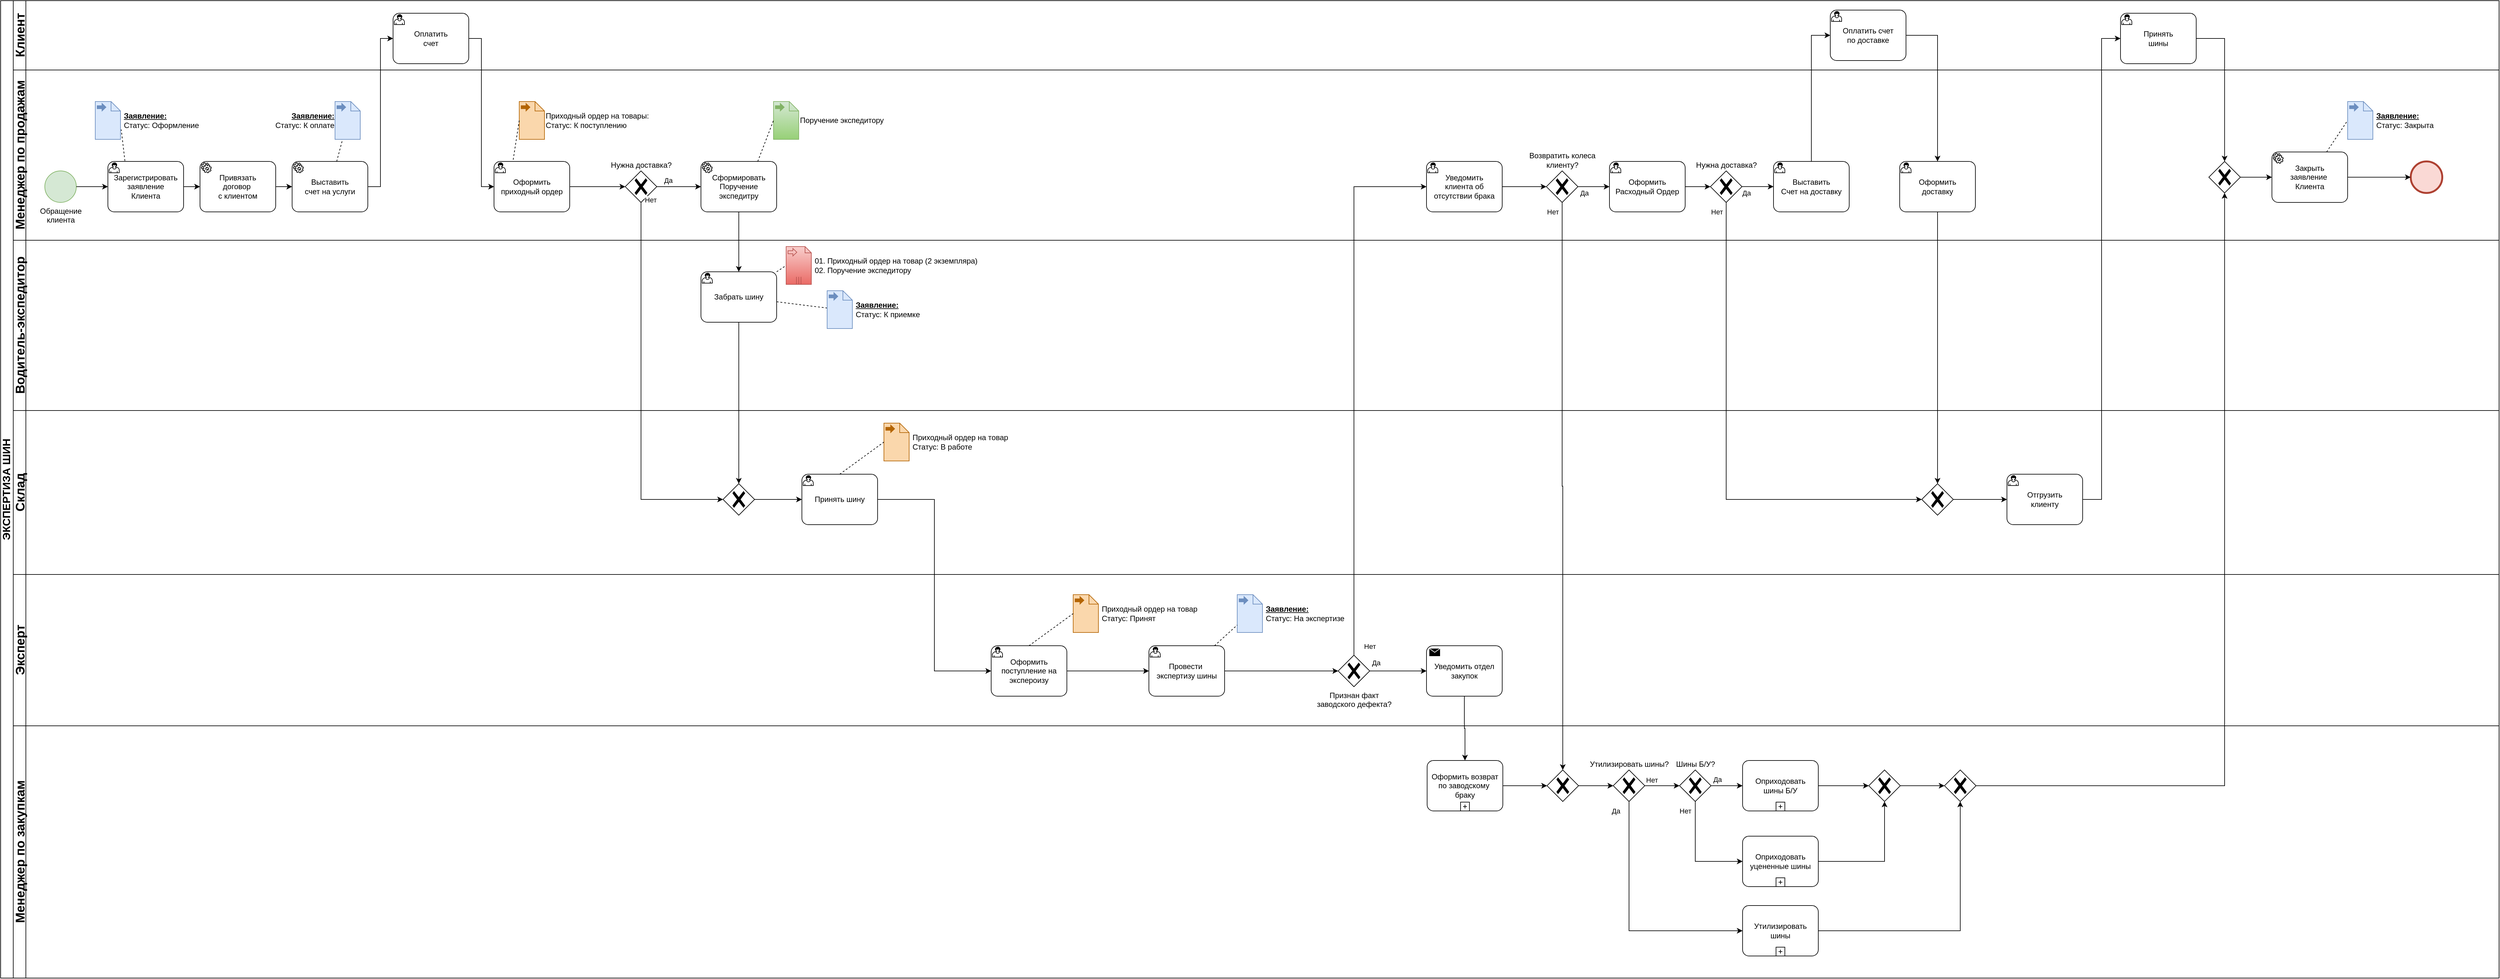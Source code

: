 <mxfile version="24.5.4" type="github">
  <diagram name="Page-1" id="2a216829-ef6e-dabb-86c1-c78162f3ba2b">
    <mxGraphModel dx="2323" dy="2443" grid="1" gridSize="10" guides="1" tooltips="1" connect="1" arrows="1" fold="1" page="1" pageScale="1" pageWidth="850" pageHeight="1100" background="none" math="0" shadow="0">
      <root>
        <mxCell id="0" />
        <mxCell id="1" parent="0" />
        <mxCell id="-9O4ighKIEZhMPFVjjVs-1" value="ЭКСПЕРТИЗА ШИН" style="swimlane;html=1;childLayout=stackLayout;resizeParent=1;resizeParentMax=0;horizontal=0;startSize=20;horizontalStack=0;whiteSpace=wrap;fontSize=17;" vertex="1" parent="1">
          <mxGeometry x="30" y="-880" width="3960" height="1550" as="geometry" />
        </mxCell>
        <mxCell id="-9O4ighKIEZhMPFVjjVs-2" value="Клиент" style="swimlane;html=1;startSize=20;horizontal=0;fontSize=20;" vertex="1" parent="-9O4ighKIEZhMPFVjjVs-1">
          <mxGeometry x="20" width="3940" height="110" as="geometry">
            <mxRectangle x="20" width="1130" height="30" as="alternateBounds" />
          </mxGeometry>
        </mxCell>
        <mxCell id="-9O4ighKIEZhMPFVjjVs-122" value="Оплатить&lt;div&gt;счет&lt;/div&gt;" style="points=[[0.25,0,0],[0.5,0,0],[0.75,0,0],[1,0.25,0],[1,0.5,0],[1,0.75,0],[0.75,1,0],[0.5,1,0],[0.25,1,0],[0,0.75,0],[0,0.5,0],[0,0.25,0]];shape=mxgraph.bpmn.task;whiteSpace=wrap;rectStyle=rounded;size=10;html=1;container=1;expand=0;collapsible=0;taskMarker=user;" vertex="1" parent="-9O4ighKIEZhMPFVjjVs-2">
          <mxGeometry x="602" y="20" width="120" height="80" as="geometry" />
        </mxCell>
        <mxCell id="-9O4ighKIEZhMPFVjjVs-202" value="Принять&lt;div&gt;шины&lt;/div&gt;" style="points=[[0.25,0,0],[0.5,0,0],[0.75,0,0],[1,0.25,0],[1,0.5,0],[1,0.75,0],[0.75,1,0],[0.5,1,0],[0.25,1,0],[0,0.75,0],[0,0.5,0],[0,0.25,0]];shape=mxgraph.bpmn.task;whiteSpace=wrap;rectStyle=rounded;size=10;html=1;container=1;expand=0;collapsible=0;taskMarker=user;" vertex="1" parent="-9O4ighKIEZhMPFVjjVs-2">
          <mxGeometry x="3340" y="20" width="120" height="80" as="geometry" />
        </mxCell>
        <mxCell id="-9O4ighKIEZhMPFVjjVs-223" value="Оплатить счет&lt;div&gt;по доставке&lt;/div&gt;" style="points=[[0.25,0,0],[0.5,0,0],[0.75,0,0],[1,0.25,0],[1,0.5,0],[1,0.75,0],[0.75,1,0],[0.5,1,0],[0.25,1,0],[0,0.75,0],[0,0.5,0],[0,0.25,0]];shape=mxgraph.bpmn.task;whiteSpace=wrap;rectStyle=rounded;size=10;html=1;container=1;expand=0;collapsible=0;taskMarker=user;" vertex="1" parent="-9O4ighKIEZhMPFVjjVs-2">
          <mxGeometry x="2880" y="15" width="120" height="80" as="geometry" />
        </mxCell>
        <mxCell id="-9O4ighKIEZhMPFVjjVs-98" value="Менеджер по продажам" style="swimlane;html=1;startSize=20;horizontal=0;fontSize=20;" vertex="1" parent="-9O4ighKIEZhMPFVjjVs-1">
          <mxGeometry x="20" y="110" width="3940" height="270" as="geometry">
            <mxRectangle x="20" width="1130" height="30" as="alternateBounds" />
          </mxGeometry>
        </mxCell>
        <mxCell id="-9O4ighKIEZhMPFVjjVs-100" value="Обращение&lt;div&gt;клиента&lt;/div&gt;" style="points=[[0.145,0.145,0],[0.5,0,0],[0.855,0.145,0],[1,0.5,0],[0.855,0.855,0],[0.5,1,0],[0.145,0.855,0],[0,0.5,0]];shape=mxgraph.bpmn.event;html=1;verticalLabelPosition=bottom;labelBackgroundColor=#ffffff;verticalAlign=top;align=center;perimeter=ellipsePerimeter;outlineConnect=0;aspect=fixed;outline=standard;symbol=general;fillColor=#d5e8d4;strokeColor=#82b366;" vertex="1" parent="-9O4ighKIEZhMPFVjjVs-98">
          <mxGeometry x="50" y="160" width="50" height="50" as="geometry" />
        </mxCell>
        <mxCell id="-9O4ighKIEZhMPFVjjVs-101" value="Зарегистрировать&lt;div&gt;заявление&lt;/div&gt;&lt;div&gt;Клиента&lt;/div&gt;" style="points=[[0.25,0,0],[0.5,0,0],[0.75,0,0],[1,0.25,0],[1,0.5,0],[1,0.75,0],[0.75,1,0],[0.5,1,0],[0.25,1,0],[0,0.75,0],[0,0.5,0],[0,0.25,0]];shape=mxgraph.bpmn.task;whiteSpace=wrap;rectStyle=rounded;size=10;html=1;container=1;expand=0;collapsible=0;taskMarker=user;" vertex="1" parent="-9O4ighKIEZhMPFVjjVs-98">
          <mxGeometry x="150" y="145" width="120" height="80" as="geometry" />
        </mxCell>
        <mxCell id="-9O4ighKIEZhMPFVjjVs-104" value="Привязать&lt;div&gt;договор&amp;nbsp;&lt;/div&gt;&lt;div&gt;с клиентом&lt;/div&gt;" style="points=[[0.25,0,0],[0.5,0,0],[0.75,0,0],[1,0.25,0],[1,0.5,0],[1,0.75,0],[0.75,1,0],[0.5,1,0],[0.25,1,0],[0,0.75,0],[0,0.5,0],[0,0.25,0]];shape=mxgraph.bpmn.task;whiteSpace=wrap;rectStyle=rounded;size=10;html=1;container=1;expand=0;collapsible=0;taskMarker=service;" vertex="1" parent="-9O4ighKIEZhMPFVjjVs-98">
          <mxGeometry x="296" y="145" width="120" height="80" as="geometry" />
        </mxCell>
        <mxCell id="-9O4ighKIEZhMPFVjjVs-105" style="edgeStyle=orthogonalEdgeStyle;rounded=0;orthogonalLoop=1;jettySize=auto;html=1;entryX=0;entryY=0.5;entryDx=0;entryDy=0;entryPerimeter=0;" edge="1" parent="-9O4ighKIEZhMPFVjjVs-98" source="-9O4ighKIEZhMPFVjjVs-101" target="-9O4ighKIEZhMPFVjjVs-104">
          <mxGeometry relative="1" as="geometry" />
        </mxCell>
        <mxCell id="-9O4ighKIEZhMPFVjjVs-111" value="&amp;nbsp;&lt;b&gt;&lt;u&gt;Заявление:&lt;/u&gt;&lt;/b&gt;&lt;div&gt;&amp;nbsp;Статус: Оформление&lt;/div&gt;" style="shape=mxgraph.bpmn.data;labelPosition=right;verticalLabelPosition=middle;align=left;verticalAlign=middle;size=15;html=1;bpmnTransferType=output;fillColor=#dae8fc;strokeColor=#6c8ebf;" vertex="1" parent="-9O4ighKIEZhMPFVjjVs-98">
          <mxGeometry x="130" y="50" width="40" height="60" as="geometry" />
        </mxCell>
        <mxCell id="-9O4ighKIEZhMPFVjjVs-112" style="rounded=0;orthogonalLoop=1;jettySize=auto;html=1;exitX=0.225;exitY=-0.01;exitDx=0;exitDy=0;exitPerimeter=0;entryX=1.029;entryY=0.741;entryDx=0;entryDy=0;entryPerimeter=0;endArrow=none;endFill=0;dashed=1;" edge="1" parent="-9O4ighKIEZhMPFVjjVs-98" source="-9O4ighKIEZhMPFVjjVs-101" target="-9O4ighKIEZhMPFVjjVs-111">
          <mxGeometry relative="1" as="geometry" />
        </mxCell>
        <mxCell id="-9O4ighKIEZhMPFVjjVs-121" style="edgeStyle=orthogonalEdgeStyle;rounded=0;orthogonalLoop=1;jettySize=auto;html=1;entryX=0;entryY=0.5;entryDx=0;entryDy=0;entryPerimeter=0;" edge="1" parent="-9O4ighKIEZhMPFVjjVs-98" source="-9O4ighKIEZhMPFVjjVs-100" target="-9O4ighKIEZhMPFVjjVs-101">
          <mxGeometry relative="1" as="geometry" />
        </mxCell>
        <mxCell id="-9O4ighKIEZhMPFVjjVs-135" style="rounded=0;orthogonalLoop=1;jettySize=auto;html=1;dashed=1;endArrow=none;endFill=0;" edge="1" parent="-9O4ighKIEZhMPFVjjVs-98" source="-9O4ighKIEZhMPFVjjVs-123" target="-9O4ighKIEZhMPFVjjVs-134">
          <mxGeometry relative="1" as="geometry" />
        </mxCell>
        <mxCell id="-9O4ighKIEZhMPFVjjVs-123" value="Выставить&lt;div&gt;счет на услуги&lt;/div&gt;" style="points=[[0.25,0,0],[0.5,0,0],[0.75,0,0],[1,0.25,0],[1,0.5,0],[1,0.75,0],[0.75,1,0],[0.5,1,0],[0.25,1,0],[0,0.75,0],[0,0.5,0],[0,0.25,0]];shape=mxgraph.bpmn.task;whiteSpace=wrap;rectStyle=rounded;size=10;html=1;container=1;expand=0;collapsible=0;taskMarker=service;" vertex="1" parent="-9O4ighKIEZhMPFVjjVs-98">
          <mxGeometry x="442" y="145" width="120" height="80" as="geometry" />
        </mxCell>
        <mxCell id="-9O4ighKIEZhMPFVjjVs-124" style="edgeStyle=orthogonalEdgeStyle;rounded=0;orthogonalLoop=1;jettySize=auto;html=1;entryX=0;entryY=0.5;entryDx=0;entryDy=0;entryPerimeter=0;" edge="1" parent="-9O4ighKIEZhMPFVjjVs-98" source="-9O4ighKIEZhMPFVjjVs-104" target="-9O4ighKIEZhMPFVjjVs-123">
          <mxGeometry relative="1" as="geometry" />
        </mxCell>
        <mxCell id="-9O4ighKIEZhMPFVjjVs-103" value="Оформить приходный ордер" style="points=[[0.25,0,0],[0.5,0,0],[0.75,0,0],[1,0.25,0],[1,0.5,0],[1,0.75,0],[0.75,1,0],[0.5,1,0],[0.25,1,0],[0,0.75,0],[0,0.5,0],[0,0.25,0]];shape=mxgraph.bpmn.task;whiteSpace=wrap;rectStyle=rounded;size=10;html=1;container=1;expand=0;collapsible=0;taskMarker=user;" vertex="1" parent="-9O4ighKIEZhMPFVjjVs-98">
          <mxGeometry x="762" y="145" width="120" height="80" as="geometry" />
        </mxCell>
        <mxCell id="-9O4ighKIEZhMPFVjjVs-107" value="Нужна доставка?" style="points=[[0.25,0.25,0],[0.5,0,0],[0.75,0.25,0],[1,0.5,0],[0.75,0.75,0],[0.5,1,0],[0.25,0.75,0],[0,0.5,0]];shape=mxgraph.bpmn.gateway2;html=1;verticalLabelPosition=top;labelBackgroundColor=#ffffff;verticalAlign=bottom;align=center;perimeter=rhombusPerimeter;outlineConnect=0;outline=none;symbol=none;gwType=exclusive;labelPosition=center;" vertex="1" parent="-9O4ighKIEZhMPFVjjVs-98">
          <mxGeometry x="970" y="160" width="50" height="50" as="geometry" />
        </mxCell>
        <mxCell id="-9O4ighKIEZhMPFVjjVs-102" style="edgeStyle=orthogonalEdgeStyle;rounded=0;orthogonalLoop=1;jettySize=auto;html=1;" edge="1" parent="-9O4ighKIEZhMPFVjjVs-98" source="-9O4ighKIEZhMPFVjjVs-103" target="-9O4ighKIEZhMPFVjjVs-107">
          <mxGeometry relative="1" as="geometry" />
        </mxCell>
        <mxCell id="-9O4ighKIEZhMPFVjjVs-113" value="Приходный ордер на товары:&lt;div&gt;Статус: К поступлению&lt;/div&gt;" style="shape=mxgraph.bpmn.data;labelPosition=right;verticalLabelPosition=middle;align=left;verticalAlign=middle;size=15;html=1;bpmnTransferType=output;fillColor=#fad7ac;strokeColor=#b46504;" vertex="1" parent="-9O4ighKIEZhMPFVjjVs-98">
          <mxGeometry x="802" y="50" width="40" height="60" as="geometry" />
        </mxCell>
        <mxCell id="-9O4ighKIEZhMPFVjjVs-114" style="rounded=0;orthogonalLoop=1;jettySize=auto;html=1;entryX=0.25;entryY=0;entryDx=0;entryDy=0;entryPerimeter=0;exitX=0;exitY=0.5;exitDx=0;exitDy=0;exitPerimeter=0;endArrow=none;endFill=0;dashed=1;" edge="1" parent="-9O4ighKIEZhMPFVjjVs-98" source="-9O4ighKIEZhMPFVjjVs-113" target="-9O4ighKIEZhMPFVjjVs-103">
          <mxGeometry relative="1" as="geometry" />
        </mxCell>
        <mxCell id="-9O4ighKIEZhMPFVjjVs-108" value="Сформировать&lt;div&gt;Поручение экспедитру&lt;/div&gt;" style="points=[[0.25,0,0],[0.5,0,0],[0.75,0,0],[1,0.25,0],[1,0.5,0],[1,0.75,0],[0.75,1,0],[0.5,1,0],[0.25,1,0],[0,0.75,0],[0,0.5,0],[0,0.25,0]];shape=mxgraph.bpmn.task;whiteSpace=wrap;rectStyle=rounded;size=10;html=1;container=1;expand=0;collapsible=0;taskMarker=service;" vertex="1" parent="-9O4ighKIEZhMPFVjjVs-98">
          <mxGeometry x="1090" y="145" width="120" height="80" as="geometry" />
        </mxCell>
        <mxCell id="-9O4ighKIEZhMPFVjjVs-109" style="edgeStyle=orthogonalEdgeStyle;rounded=0;orthogonalLoop=1;jettySize=auto;html=1;entryX=0;entryY=0.5;entryDx=0;entryDy=0;entryPerimeter=0;" edge="1" parent="-9O4ighKIEZhMPFVjjVs-98" source="-9O4ighKIEZhMPFVjjVs-107" target="-9O4ighKIEZhMPFVjjVs-108">
          <mxGeometry relative="1" as="geometry" />
        </mxCell>
        <mxCell id="-9O4ighKIEZhMPFVjjVs-110" value="Да" style="edgeLabel;html=1;align=center;verticalAlign=middle;resizable=0;points=[];" vertex="1" connectable="0" parent="-9O4ighKIEZhMPFVjjVs-109">
          <mxGeometry x="-0.213" y="1" relative="1" as="geometry">
            <mxPoint x="-10" y="-9" as="offset" />
          </mxGeometry>
        </mxCell>
        <mxCell id="-9O4ighKIEZhMPFVjjVs-115" value="Поручение экспедитору" style="shape=mxgraph.bpmn.data;labelPosition=right;verticalLabelPosition=middle;align=left;verticalAlign=middle;size=15;html=1;bpmnTransferType=output;fillColor=#d5e8d4;strokeColor=#82b366;gradientColor=#97d077;" vertex="1" parent="-9O4ighKIEZhMPFVjjVs-98">
          <mxGeometry x="1205" y="50" width="40" height="60" as="geometry" />
        </mxCell>
        <mxCell id="-9O4ighKIEZhMPFVjjVs-127" style="rounded=0;orthogonalLoop=1;jettySize=auto;html=1;exitX=0.75;exitY=0;exitDx=0;exitDy=0;exitPerimeter=0;entryX=0;entryY=0.5;entryDx=0;entryDy=0;entryPerimeter=0;dashed=1;endArrow=none;endFill=0;" edge="1" parent="-9O4ighKIEZhMPFVjjVs-98" source="-9O4ighKIEZhMPFVjjVs-108" target="-9O4ighKIEZhMPFVjjVs-115">
          <mxGeometry relative="1" as="geometry" />
        </mxCell>
        <mxCell id="-9O4ighKIEZhMPFVjjVs-134" value="&amp;nbsp;&lt;b&gt;&lt;u&gt;Заявление:&lt;/u&gt;&lt;/b&gt;&lt;div&gt;&amp;nbsp;Статус: К оплате&lt;/div&gt;" style="shape=mxgraph.bpmn.data;labelPosition=left;verticalLabelPosition=middle;align=right;verticalAlign=middle;size=15;html=1;bpmnTransferType=output;fillColor=#dae8fc;strokeColor=#6c8ebf;" vertex="1" parent="-9O4ighKIEZhMPFVjjVs-98">
          <mxGeometry x="510" y="50" width="40" height="60" as="geometry" />
        </mxCell>
        <mxCell id="-9O4ighKIEZhMPFVjjVs-150" style="edgeStyle=orthogonalEdgeStyle;rounded=0;orthogonalLoop=1;jettySize=auto;html=1;entryX=0;entryY=0.5;entryDx=0;entryDy=0;entryPerimeter=0;" edge="1" parent="-9O4ighKIEZhMPFVjjVs-98" source="-9O4ighKIEZhMPFVjjVs-148" target="-9O4ighKIEZhMPFVjjVs-151">
          <mxGeometry relative="1" as="geometry">
            <mxPoint x="2330" y="185" as="targetPoint" />
          </mxGeometry>
        </mxCell>
        <mxCell id="-9O4ighKIEZhMPFVjjVs-148" value="Уведомить&lt;div&gt;клиента об&lt;/div&gt;&lt;div&gt;отсутствии брака&lt;/div&gt;" style="points=[[0.25,0,0],[0.5,0,0],[0.75,0,0],[1,0.25,0],[1,0.5,0],[1,0.75,0],[0.75,1,0],[0.5,1,0],[0.25,1,0],[0,0.75,0],[0,0.5,0],[0,0.25,0]];shape=mxgraph.bpmn.task;whiteSpace=wrap;rectStyle=rounded;size=10;html=1;container=1;expand=0;collapsible=0;taskMarker=user;" vertex="1" parent="-9O4ighKIEZhMPFVjjVs-98">
          <mxGeometry x="2240" y="145" width="120" height="80" as="geometry" />
        </mxCell>
        <mxCell id="-9O4ighKIEZhMPFVjjVs-193" style="edgeStyle=orthogonalEdgeStyle;rounded=0;orthogonalLoop=1;jettySize=auto;html=1;" edge="1" parent="-9O4ighKIEZhMPFVjjVs-98" source="-9O4ighKIEZhMPFVjjVs-151" target="-9O4ighKIEZhMPFVjjVs-192">
          <mxGeometry relative="1" as="geometry" />
        </mxCell>
        <mxCell id="-9O4ighKIEZhMPFVjjVs-248" value="Да" style="edgeLabel;html=1;align=center;verticalAlign=middle;resizable=0;points=[];" vertex="1" connectable="0" parent="-9O4ighKIEZhMPFVjjVs-193">
          <mxGeometry x="-0.316" relative="1" as="geometry">
            <mxPoint x="-7" y="10" as="offset" />
          </mxGeometry>
        </mxCell>
        <mxCell id="-9O4ighKIEZhMPFVjjVs-151" value="Возвратить колеса&lt;div&gt;клиенту?&lt;/div&gt;" style="points=[[0.25,0.25,0],[0.5,0,0],[0.75,0.25,0],[1,0.5,0],[0.75,0.75,0],[0.5,1,0],[0.25,0.75,0],[0,0.5,0]];shape=mxgraph.bpmn.gateway2;html=1;verticalLabelPosition=top;labelBackgroundColor=#ffffff;verticalAlign=bottom;align=center;perimeter=rhombusPerimeter;outlineConnect=0;outline=none;symbol=none;gwType=exclusive;labelPosition=center;" vertex="1" parent="-9O4ighKIEZhMPFVjjVs-98">
          <mxGeometry x="2430" y="160" width="50" height="50" as="geometry" />
        </mxCell>
        <mxCell id="-9O4ighKIEZhMPFVjjVs-245" style="edgeStyle=orthogonalEdgeStyle;rounded=0;orthogonalLoop=1;jettySize=auto;html=1;" edge="1" parent="-9O4ighKIEZhMPFVjjVs-98">
          <mxGeometry relative="1" as="geometry">
            <mxPoint x="2740" y="184.87" as="sourcePoint" />
            <mxPoint x="2790" y="184.87" as="targetPoint" />
          </mxGeometry>
        </mxCell>
        <mxCell id="-9O4ighKIEZhMPFVjjVs-251" value="Да" style="edgeLabel;html=1;align=center;verticalAlign=middle;resizable=0;points=[];" vertex="1" connectable="0" parent="-9O4ighKIEZhMPFVjjVs-245">
          <mxGeometry x="-0.716" y="1" relative="1" as="geometry">
            <mxPoint y="11" as="offset" />
          </mxGeometry>
        </mxCell>
        <mxCell id="-9O4ighKIEZhMPFVjjVs-164" value="Нужна доставка?" style="points=[[0.25,0.25,0],[0.5,0,0],[0.75,0.25,0],[1,0.5,0],[0.75,0.75,0],[0.5,1,0],[0.25,0.75,0],[0,0.5,0]];shape=mxgraph.bpmn.gateway2;html=1;verticalLabelPosition=top;labelBackgroundColor=#ffffff;verticalAlign=bottom;align=center;perimeter=rhombusPerimeter;outlineConnect=0;outline=none;symbol=none;gwType=exclusive;labelPosition=center;" vertex="1" parent="-9O4ighKIEZhMPFVjjVs-98">
          <mxGeometry x="2690" y="160" width="50" height="50" as="geometry" />
        </mxCell>
        <mxCell id="-9O4ighKIEZhMPFVjjVs-190" value="Оформить&lt;div&gt;доставку&lt;/div&gt;" style="points=[[0.25,0,0],[0.5,0,0],[0.75,0,0],[1,0.25,0],[1,0.5,0],[1,0.75,0],[0.75,1,0],[0.5,1,0],[0.25,1,0],[0,0.75,0],[0,0.5,0],[0,0.25,0]];shape=mxgraph.bpmn.task;whiteSpace=wrap;rectStyle=rounded;size=10;html=1;container=1;expand=0;collapsible=0;taskMarker=user;fontStyle=0" vertex="1" parent="-9O4ighKIEZhMPFVjjVs-98">
          <mxGeometry x="2990" y="145" width="120" height="80" as="geometry" />
        </mxCell>
        <mxCell id="-9O4ighKIEZhMPFVjjVs-192" value="Оформить&lt;div&gt;Расходный Ордер&lt;/div&gt;" style="points=[[0.25,0,0],[0.5,0,0],[0.75,0,0],[1,0.25,0],[1,0.5,0],[1,0.75,0],[0.75,1,0],[0.5,1,0],[0.25,1,0],[0,0.75,0],[0,0.5,0],[0,0.25,0]];shape=mxgraph.bpmn.task;whiteSpace=wrap;rectStyle=rounded;size=10;html=1;container=1;expand=0;collapsible=0;taskMarker=user;" vertex="1" parent="-9O4ighKIEZhMPFVjjVs-98">
          <mxGeometry x="2530" y="145" width="120" height="80" as="geometry" />
        </mxCell>
        <mxCell id="-9O4ighKIEZhMPFVjjVs-194" style="edgeStyle=orthogonalEdgeStyle;rounded=0;orthogonalLoop=1;jettySize=auto;html=1;entryX=0;entryY=0.5;entryDx=0;entryDy=0;entryPerimeter=0;" edge="1" parent="-9O4ighKIEZhMPFVjjVs-98" source="-9O4ighKIEZhMPFVjjVs-192" target="-9O4ighKIEZhMPFVjjVs-164">
          <mxGeometry relative="1" as="geometry" />
        </mxCell>
        <mxCell id="-9O4ighKIEZhMPFVjjVs-217" style="edgeStyle=orthogonalEdgeStyle;rounded=0;orthogonalLoop=1;jettySize=auto;html=1;" edge="1" parent="-9O4ighKIEZhMPFVjjVs-98" source="-9O4ighKIEZhMPFVjjVs-212" target="-9O4ighKIEZhMPFVjjVs-216">
          <mxGeometry relative="1" as="geometry" />
        </mxCell>
        <mxCell id="-9O4ighKIEZhMPFVjjVs-212" value="" style="points=[[0.25,0.25,0],[0.5,0,0],[0.75,0.25,0],[1,0.5,0],[0.75,0.75,0],[0.5,1,0],[0.25,0.75,0],[0,0.5,0]];shape=mxgraph.bpmn.gateway2;html=1;verticalLabelPosition=bottom;labelBackgroundColor=#ffffff;verticalAlign=top;align=center;perimeter=rhombusPerimeter;outlineConnect=0;outline=none;symbol=none;gwType=exclusive;" vertex="1" parent="-9O4ighKIEZhMPFVjjVs-98">
          <mxGeometry x="3480" y="145" width="50" height="50" as="geometry" />
        </mxCell>
        <mxCell id="-9O4ighKIEZhMPFVjjVs-216" value="Закрыть&lt;div&gt;заявление&amp;nbsp;&lt;/div&gt;&lt;div&gt;Клиента&lt;/div&gt;" style="points=[[0.25,0,0],[0.5,0,0],[0.75,0,0],[1,0.25,0],[1,0.5,0],[1,0.75,0],[0.75,1,0],[0.5,1,0],[0.25,1,0],[0,0.75,0],[0,0.5,0],[0,0.25,0]];shape=mxgraph.bpmn.task;whiteSpace=wrap;rectStyle=rounded;size=10;html=1;container=1;expand=0;collapsible=0;taskMarker=service;" vertex="1" parent="-9O4ighKIEZhMPFVjjVs-98">
          <mxGeometry x="3580" y="130" width="120" height="80" as="geometry" />
        </mxCell>
        <mxCell id="-9O4ighKIEZhMPFVjjVs-219" value="" style="points=[[0.145,0.145,0],[0.5,0,0],[0.855,0.145,0],[1,0.5,0],[0.855,0.855,0],[0.5,1,0],[0.145,0.855,0],[0,0.5,0]];shape=mxgraph.bpmn.event;html=1;verticalLabelPosition=bottom;labelBackgroundColor=#ffffff;verticalAlign=top;align=center;perimeter=ellipsePerimeter;outlineConnect=0;aspect=fixed;outline=end;symbol=terminate2;fillColor=#fad9d5;strokeColor=#ae4132;" vertex="1" parent="-9O4ighKIEZhMPFVjjVs-98">
          <mxGeometry x="3800" y="145" width="50" height="50" as="geometry" />
        </mxCell>
        <mxCell id="-9O4ighKIEZhMPFVjjVs-220" style="edgeStyle=orthogonalEdgeStyle;rounded=0;orthogonalLoop=1;jettySize=auto;html=1;entryX=0;entryY=0.5;entryDx=0;entryDy=0;entryPerimeter=0;" edge="1" parent="-9O4ighKIEZhMPFVjjVs-98" source="-9O4ighKIEZhMPFVjjVs-216" target="-9O4ighKIEZhMPFVjjVs-219">
          <mxGeometry relative="1" as="geometry" />
        </mxCell>
        <mxCell id="-9O4ighKIEZhMPFVjjVs-221" value="&amp;nbsp;&lt;b&gt;&lt;u&gt;Заявление:&lt;/u&gt;&lt;/b&gt;&lt;div&gt;&amp;nbsp;Статус: Закрыта&lt;/div&gt;" style="shape=mxgraph.bpmn.data;labelPosition=right;verticalLabelPosition=middle;align=left;verticalAlign=middle;size=15;html=1;bpmnTransferType=output;fillColor=#dae8fc;strokeColor=#6c8ebf;" vertex="1" parent="-9O4ighKIEZhMPFVjjVs-98">
          <mxGeometry x="3700" y="50" width="40" height="60" as="geometry" />
        </mxCell>
        <mxCell id="-9O4ighKIEZhMPFVjjVs-222" style="rounded=0;orthogonalLoop=1;jettySize=auto;html=1;entryX=0;entryY=0.5;entryDx=0;entryDy=0;entryPerimeter=0;dashed=1;endArrow=none;endFill=0;" edge="1" parent="-9O4ighKIEZhMPFVjjVs-98" source="-9O4ighKIEZhMPFVjjVs-216" target="-9O4ighKIEZhMPFVjjVs-221">
          <mxGeometry relative="1" as="geometry" />
        </mxCell>
        <mxCell id="-9O4ighKIEZhMPFVjjVs-244" value="Выставить&lt;div&gt;Счет на доставку&lt;/div&gt;" style="points=[[0.25,0,0],[0.5,0,0],[0.75,0,0],[1,0.25,0],[1,0.5,0],[1,0.75,0],[0.75,1,0],[0.5,1,0],[0.25,1,0],[0,0.75,0],[0,0.5,0],[0,0.25,0]];shape=mxgraph.bpmn.task;whiteSpace=wrap;rectStyle=rounded;size=10;html=1;container=1;expand=0;collapsible=0;taskMarker=user;" vertex="1" parent="-9O4ighKIEZhMPFVjjVs-98">
          <mxGeometry x="2790" y="145" width="120" height="80" as="geometry" />
        </mxCell>
        <mxCell id="-9O4ighKIEZhMPFVjjVs-3" value="Водитель-экспедитор" style="swimlane;html=1;startSize=20;horizontal=0;fontSize=20;" vertex="1" parent="-9O4ighKIEZhMPFVjjVs-1">
          <mxGeometry x="20" y="380" width="3940" height="270" as="geometry" />
        </mxCell>
        <mxCell id="-9O4ighKIEZhMPFVjjVs-137" style="rounded=0;orthogonalLoop=1;jettySize=auto;html=1;dashed=1;endArrow=none;endFill=0;" edge="1" parent="-9O4ighKIEZhMPFVjjVs-3" source="-9O4ighKIEZhMPFVjjVs-42" target="-9O4ighKIEZhMPFVjjVs-136">
          <mxGeometry relative="1" as="geometry" />
        </mxCell>
        <mxCell id="-9O4ighKIEZhMPFVjjVs-42" value="Забрать шину" style="points=[[0.25,0,0],[0.5,0,0],[0.75,0,0],[1,0.25,0],[1,0.5,0],[1,0.75,0],[0.75,1,0],[0.5,1,0],[0.25,1,0],[0,0.75,0],[0,0.5,0],[0,0.25,0]];shape=mxgraph.bpmn.task;whiteSpace=wrap;rectStyle=rounded;size=10;html=1;container=1;expand=0;collapsible=0;taskMarker=user;" vertex="1" parent="-9O4ighKIEZhMPFVjjVs-3">
          <mxGeometry x="1090" y="50" width="120" height="80" as="geometry" />
        </mxCell>
        <mxCell id="-9O4ighKIEZhMPFVjjVs-83" value="&amp;nbsp;01. Приходный ордер на товар (2 экземпляра)&lt;div&gt;&amp;nbsp;02. Поручение экспедитору&lt;/div&gt;" style="shape=mxgraph.bpmn.data;labelPosition=right;verticalLabelPosition=middle;align=left;verticalAlign=middle;size=10;html=1;bpmnTransferType=input;isCollection=1;fillColor=#f8cecc;strokeColor=#b85450;gradientColor=#ea6b66;" vertex="1" parent="-9O4ighKIEZhMPFVjjVs-3">
          <mxGeometry x="1225" y="10" width="40" height="60" as="geometry" />
        </mxCell>
        <mxCell id="-9O4ighKIEZhMPFVjjVs-84" style="rounded=0;orthogonalLoop=1;jettySize=auto;html=1;entryX=0;entryY=0.5;entryDx=0;entryDy=0;entryPerimeter=0;dashed=1;endArrow=none;endFill=0;" edge="1" parent="-9O4ighKIEZhMPFVjjVs-3" source="-9O4ighKIEZhMPFVjjVs-42" target="-9O4ighKIEZhMPFVjjVs-83">
          <mxGeometry relative="1" as="geometry" />
        </mxCell>
        <mxCell id="-9O4ighKIEZhMPFVjjVs-136" value="&amp;nbsp;&lt;b&gt;&lt;u&gt;Заявление:&lt;/u&gt;&lt;/b&gt;&lt;div&gt;&amp;nbsp;Статус: К приемке&lt;/div&gt;" style="shape=mxgraph.bpmn.data;labelPosition=right;verticalLabelPosition=middle;align=left;verticalAlign=middle;size=15;html=1;bpmnTransferType=output;fillColor=#dae8fc;strokeColor=#6c8ebf;" vertex="1" parent="-9O4ighKIEZhMPFVjjVs-3">
          <mxGeometry x="1290" y="80" width="40" height="60" as="geometry" />
        </mxCell>
        <mxCell id="-9O4ighKIEZhMPFVjjVs-4" value="Склад" style="swimlane;html=1;startSize=20;horizontal=0;fontSize=20;" vertex="1" parent="-9O4ighKIEZhMPFVjjVs-1">
          <mxGeometry x="20" y="650" width="3940" height="260" as="geometry" />
        </mxCell>
        <mxCell id="-9O4ighKIEZhMPFVjjVs-45" value="" style="points=[[0.25,0.25,0],[0.5,0,0],[0.75,0.25,0],[1,0.5,0],[0.75,0.75,0],[0.5,1,0],[0.25,0.75,0],[0,0.5,0]];shape=mxgraph.bpmn.gateway2;html=1;verticalLabelPosition=top;labelBackgroundColor=#ffffff;verticalAlign=bottom;align=center;perimeter=rhombusPerimeter;outlineConnect=0;outline=none;symbol=none;gwType=exclusive;labelPosition=center;" vertex="1" parent="-9O4ighKIEZhMPFVjjVs-4">
          <mxGeometry x="1125" y="116" width="50" height="50" as="geometry" />
        </mxCell>
        <mxCell id="-9O4ighKIEZhMPFVjjVs-49" value="Принять шину" style="points=[[0.25,0,0],[0.5,0,0],[0.75,0,0],[1,0.25,0],[1,0.5,0],[1,0.75,0],[0.75,1,0],[0.5,1,0],[0.25,1,0],[0,0.75,0],[0,0.5,0],[0,0.25,0]];shape=mxgraph.bpmn.task;whiteSpace=wrap;rectStyle=rounded;size=10;html=1;container=1;expand=0;collapsible=0;taskMarker=user;" vertex="1" parent="-9O4ighKIEZhMPFVjjVs-4">
          <mxGeometry x="1250" y="101" width="120" height="80" as="geometry" />
        </mxCell>
        <mxCell id="-9O4ighKIEZhMPFVjjVs-51" style="edgeStyle=orthogonalEdgeStyle;rounded=0;orthogonalLoop=1;jettySize=auto;html=1;" edge="1" parent="-9O4ighKIEZhMPFVjjVs-4" source="-9O4ighKIEZhMPFVjjVs-45" target="-9O4ighKIEZhMPFVjjVs-49">
          <mxGeometry relative="1" as="geometry" />
        </mxCell>
        <mxCell id="-9O4ighKIEZhMPFVjjVs-92" value="&lt;span style=&quot;text-align: left;&quot;&gt;&amp;nbsp;Приходный ордер на товар&lt;/span&gt;&lt;div style=&quot;text-align: left;&quot;&gt;&amp;nbsp;Статус: В работе&lt;/div&gt;" style="shape=mxgraph.bpmn.data;labelPosition=right;verticalLabelPosition=middle;align=left;verticalAlign=middle;size=15;html=1;bpmnTransferType=output;fillColor=#fad7ac;strokeColor=#b46504;" vertex="1" parent="-9O4ighKIEZhMPFVjjVs-4">
          <mxGeometry x="1380" y="20" width="40" height="60" as="geometry" />
        </mxCell>
        <mxCell id="-9O4ighKIEZhMPFVjjVs-89" style="rounded=0;orthogonalLoop=1;jettySize=auto;html=1;exitX=0.5;exitY=0;exitDx=0;exitDy=0;exitPerimeter=0;endArrow=none;endFill=0;dashed=1;entryX=0;entryY=0.5;entryDx=0;entryDy=0;entryPerimeter=0;" edge="1" parent="-9O4ighKIEZhMPFVjjVs-4" source="-9O4ighKIEZhMPFVjjVs-49" target="-9O4ighKIEZhMPFVjjVs-92">
          <mxGeometry relative="1" as="geometry">
            <mxPoint x="1400.72" y="91.76" as="targetPoint" />
          </mxGeometry>
        </mxCell>
        <mxCell id="-9O4ighKIEZhMPFVjjVs-52" value="Оформить поступление на экспероизу" style="points=[[0.25,0,0],[0.5,0,0],[0.75,0,0],[1,0.25,0],[1,0.5,0],[1,0.75,0],[0.75,1,0],[0.5,1,0],[0.25,1,0],[0,0.75,0],[0,0.5,0],[0,0.25,0]];shape=mxgraph.bpmn.task;whiteSpace=wrap;rectStyle=rounded;size=10;html=1;container=1;expand=0;collapsible=0;taskMarker=user;" vertex="1" parent="-9O4ighKIEZhMPFVjjVs-4">
          <mxGeometry x="1550" y="373" width="120" height="80" as="geometry" />
        </mxCell>
        <mxCell id="-9O4ighKIEZhMPFVjjVs-53" style="edgeStyle=orthogonalEdgeStyle;rounded=0;orthogonalLoop=1;jettySize=auto;html=1;entryX=0;entryY=0.5;entryDx=0;entryDy=0;entryPerimeter=0;" edge="1" parent="-9O4ighKIEZhMPFVjjVs-4" source="-9O4ighKIEZhMPFVjjVs-49" target="-9O4ighKIEZhMPFVjjVs-52">
          <mxGeometry relative="1" as="geometry" />
        </mxCell>
        <mxCell id="-9O4ighKIEZhMPFVjjVs-95" value="&lt;span style=&quot;text-align: left;&quot;&gt;&amp;nbsp;Приходный ордер на товар&lt;/span&gt;&lt;div style=&quot;text-align: left;&quot;&gt;&amp;nbsp;Статус: Принят&lt;/div&gt;" style="shape=mxgraph.bpmn.data;labelPosition=right;verticalLabelPosition=middle;align=left;verticalAlign=middle;size=15;html=1;bpmnTransferType=output;fillColor=#fad7ac;strokeColor=#b46504;" vertex="1" parent="-9O4ighKIEZhMPFVjjVs-4">
          <mxGeometry x="1680" y="292" width="40" height="60" as="geometry" />
        </mxCell>
        <mxCell id="-9O4ighKIEZhMPFVjjVs-96" style="rounded=0;orthogonalLoop=1;jettySize=auto;html=1;exitX=0.5;exitY=0;exitDx=0;exitDy=0;exitPerimeter=0;entryX=0;entryY=0.5;entryDx=0;entryDy=0;entryPerimeter=0;dashed=1;endArrow=none;endFill=0;" edge="1" parent="-9O4ighKIEZhMPFVjjVs-4" source="-9O4ighKIEZhMPFVjjVs-52" target="-9O4ighKIEZhMPFVjjVs-95">
          <mxGeometry relative="1" as="geometry">
            <mxPoint x="1680.0" y="358" as="targetPoint" />
          </mxGeometry>
        </mxCell>
        <mxCell id="-9O4ighKIEZhMPFVjjVs-74" value="Провести&amp;nbsp;&lt;div&gt;экспертизу шины&lt;/div&gt;" style="points=[[0.25,0,0],[0.5,0,0],[0.75,0,0],[1,0.25,0],[1,0.5,0],[1,0.75,0],[0.75,1,0],[0.5,1,0],[0.25,1,0],[0,0.75,0],[0,0.5,0],[0,0.25,0]];shape=mxgraph.bpmn.task;whiteSpace=wrap;rectStyle=rounded;size=10;html=1;container=1;expand=0;collapsible=0;taskMarker=user;" vertex="1" parent="-9O4ighKIEZhMPFVjjVs-4">
          <mxGeometry x="1800" y="373" width="120" height="80" as="geometry" />
        </mxCell>
        <mxCell id="-9O4ighKIEZhMPFVjjVs-75" style="edgeStyle=orthogonalEdgeStyle;rounded=0;orthogonalLoop=1;jettySize=auto;html=1;" edge="1" parent="-9O4ighKIEZhMPFVjjVs-4" source="-9O4ighKIEZhMPFVjjVs-52" target="-9O4ighKIEZhMPFVjjVs-74">
          <mxGeometry relative="1" as="geometry" />
        </mxCell>
        <mxCell id="-9O4ighKIEZhMPFVjjVs-143" value="Признан факт&lt;div&gt;заводского дефекта?&lt;/div&gt;" style="points=[[0.25,0.25,0],[0.5,0,0],[0.75,0.25,0],[1,0.5,0],[0.75,0.75,0],[0.5,1,0],[0.25,0.75,0],[0,0.5,0]];shape=mxgraph.bpmn.gateway2;html=1;verticalLabelPosition=bottom;labelBackgroundColor=#ffffff;verticalAlign=top;align=center;perimeter=rhombusPerimeter;outlineConnect=0;outline=none;symbol=none;gwType=exclusive;labelPosition=center;" vertex="1" parent="-9O4ighKIEZhMPFVjjVs-4">
          <mxGeometry x="2100" y="388" width="50" height="50" as="geometry" />
        </mxCell>
        <mxCell id="-9O4ighKIEZhMPFVjjVs-144" style="edgeStyle=orthogonalEdgeStyle;rounded=0;orthogonalLoop=1;jettySize=auto;html=1;" edge="1" parent="-9O4ighKIEZhMPFVjjVs-4" source="-9O4ighKIEZhMPFVjjVs-74" target="-9O4ighKIEZhMPFVjjVs-143">
          <mxGeometry relative="1" as="geometry" />
        </mxCell>
        <mxCell id="-9O4ighKIEZhMPFVjjVs-168" value="Уведомить отдел&lt;div&gt;закупок&lt;/div&gt;" style="points=[[0.25,0,0],[0.5,0,0],[0.75,0,0],[1,0.25,0],[1,0.5,0],[1,0.75,0],[0.75,1,0],[0.5,1,0],[0.25,1,0],[0,0.75,0],[0,0.5,0],[0,0.25,0]];shape=mxgraph.bpmn.task;whiteSpace=wrap;rectStyle=rounded;size=10;html=1;container=1;expand=0;collapsible=0;taskMarker=send;" vertex="1" parent="-9O4ighKIEZhMPFVjjVs-4">
          <mxGeometry x="2240" y="373" width="120" height="80" as="geometry" />
        </mxCell>
        <mxCell id="-9O4ighKIEZhMPFVjjVs-169" style="edgeStyle=orthogonalEdgeStyle;rounded=0;orthogonalLoop=1;jettySize=auto;html=1;" edge="1" parent="-9O4ighKIEZhMPFVjjVs-4" source="-9O4ighKIEZhMPFVjjVs-143" target="-9O4ighKIEZhMPFVjjVs-168">
          <mxGeometry relative="1" as="geometry" />
        </mxCell>
        <mxCell id="-9O4ighKIEZhMPFVjjVs-254" value="Да" style="edgeLabel;html=1;align=center;verticalAlign=middle;resizable=0;points=[];" vertex="1" connectable="0" parent="-9O4ighKIEZhMPFVjjVs-169">
          <mxGeometry x="0.072" y="-3" relative="1" as="geometry">
            <mxPoint x="-38" y="-16" as="offset" />
          </mxGeometry>
        </mxCell>
        <mxCell id="-9O4ighKIEZhMPFVjjVs-140" value="&amp;nbsp;&lt;b&gt;&lt;u&gt;Заявление:&lt;/u&gt;&lt;/b&gt;&lt;div&gt;&amp;nbsp;Статус: На экспертизе&lt;/div&gt;" style="shape=mxgraph.bpmn.data;labelPosition=right;verticalLabelPosition=middle;align=left;verticalAlign=middle;size=15;html=1;bpmnTransferType=output;fillColor=#dae8fc;strokeColor=#6c8ebf;" vertex="1" parent="-9O4ighKIEZhMPFVjjVs-4">
          <mxGeometry x="1940" y="292" width="40" height="60" as="geometry" />
        </mxCell>
        <mxCell id="-9O4ighKIEZhMPFVjjVs-141" style="rounded=0;orthogonalLoop=1;jettySize=auto;html=1;dashed=1;endArrow=none;endFill=0;" edge="1" parent="-9O4ighKIEZhMPFVjjVs-4" source="-9O4ighKIEZhMPFVjjVs-74" target="-9O4ighKIEZhMPFVjjVs-140">
          <mxGeometry relative="1" as="geometry" />
        </mxCell>
        <mxCell id="-9O4ighKIEZhMPFVjjVs-195" value="Отгрузить&lt;div&gt;клиенту&lt;/div&gt;" style="points=[[0.25,0,0],[0.5,0,0],[0.75,0,0],[1,0.25,0],[1,0.5,0],[1,0.75,0],[0.75,1,0],[0.5,1,0],[0.25,1,0],[0,0.75,0],[0,0.5,0],[0,0.25,0]];shape=mxgraph.bpmn.task;whiteSpace=wrap;rectStyle=rounded;size=10;html=1;container=1;expand=0;collapsible=0;taskMarker=user;" vertex="1" parent="-9O4ighKIEZhMPFVjjVs-4">
          <mxGeometry x="3160" y="101" width="120" height="80" as="geometry" />
        </mxCell>
        <mxCell id="-9O4ighKIEZhMPFVjjVs-197" value="" style="points=[[0.25,0.25,0],[0.5,0,0],[0.75,0.25,0],[1,0.5,0],[0.75,0.75,0],[0.5,1,0],[0.25,0.75,0],[0,0.5,0]];shape=mxgraph.bpmn.gateway2;html=1;verticalLabelPosition=top;labelBackgroundColor=#ffffff;verticalAlign=bottom;align=center;perimeter=rhombusPerimeter;outlineConnect=0;outline=none;symbol=none;gwType=exclusive;labelPosition=center;" vertex="1" parent="-9O4ighKIEZhMPFVjjVs-4">
          <mxGeometry x="3025" y="116" width="50" height="50" as="geometry" />
        </mxCell>
        <mxCell id="-9O4ighKIEZhMPFVjjVs-201" style="edgeStyle=orthogonalEdgeStyle;rounded=0;orthogonalLoop=1;jettySize=auto;html=1;entryX=0;entryY=0.5;entryDx=0;entryDy=0;entryPerimeter=0;" edge="1" parent="-9O4ighKIEZhMPFVjjVs-4" source="-9O4ighKIEZhMPFVjjVs-197" target="-9O4ighKIEZhMPFVjjVs-195">
          <mxGeometry relative="1" as="geometry" />
        </mxCell>
        <mxCell id="-9O4ighKIEZhMPFVjjVs-50" style="edgeStyle=orthogonalEdgeStyle;rounded=0;orthogonalLoop=1;jettySize=auto;html=1;entryX=0.5;entryY=0;entryDx=0;entryDy=0;entryPerimeter=0;" edge="1" parent="-9O4ighKIEZhMPFVjjVs-1" source="-9O4ighKIEZhMPFVjjVs-42" target="-9O4ighKIEZhMPFVjjVs-45">
          <mxGeometry relative="1" as="geometry" />
        </mxCell>
        <mxCell id="-9O4ighKIEZhMPFVjjVs-125" style="edgeStyle=orthogonalEdgeStyle;rounded=0;orthogonalLoop=1;jettySize=auto;html=1;entryX=0;entryY=0.5;entryDx=0;entryDy=0;entryPerimeter=0;" edge="1" parent="-9O4ighKIEZhMPFVjjVs-1" source="-9O4ighKIEZhMPFVjjVs-123" target="-9O4ighKIEZhMPFVjjVs-122">
          <mxGeometry relative="1" as="geometry" />
        </mxCell>
        <mxCell id="-9O4ighKIEZhMPFVjjVs-126" style="edgeStyle=orthogonalEdgeStyle;rounded=0;orthogonalLoop=1;jettySize=auto;html=1;entryX=0;entryY=0.5;entryDx=0;entryDy=0;entryPerimeter=0;" edge="1" parent="-9O4ighKIEZhMPFVjjVs-1" source="-9O4ighKIEZhMPFVjjVs-122" target="-9O4ighKIEZhMPFVjjVs-103">
          <mxGeometry relative="1" as="geometry" />
        </mxCell>
        <mxCell id="-9O4ighKIEZhMPFVjjVs-118" style="edgeStyle=orthogonalEdgeStyle;rounded=0;orthogonalLoop=1;jettySize=auto;html=1;entryX=0.5;entryY=0;entryDx=0;entryDy=0;entryPerimeter=0;" edge="1" parent="-9O4ighKIEZhMPFVjjVs-1" source="-9O4ighKIEZhMPFVjjVs-108" target="-9O4ighKIEZhMPFVjjVs-42">
          <mxGeometry relative="1" as="geometry" />
        </mxCell>
        <mxCell id="-9O4ighKIEZhMPFVjjVs-128" style="edgeStyle=orthogonalEdgeStyle;rounded=0;orthogonalLoop=1;jettySize=auto;html=1;entryX=0;entryY=0.5;entryDx=0;entryDy=0;entryPerimeter=0;" edge="1" parent="-9O4ighKIEZhMPFVjjVs-1" source="-9O4ighKIEZhMPFVjjVs-107" target="-9O4ighKIEZhMPFVjjVs-45">
          <mxGeometry relative="1" as="geometry">
            <Array as="points">
              <mxPoint x="1015" y="791" />
            </Array>
          </mxGeometry>
        </mxCell>
        <mxCell id="-9O4ighKIEZhMPFVjjVs-129" value="Нет" style="edgeLabel;html=1;align=center;verticalAlign=middle;resizable=0;points=[];" vertex="1" connectable="0" parent="-9O4ighKIEZhMPFVjjVs-128">
          <mxGeometry x="-0.561" y="4" relative="1" as="geometry">
            <mxPoint x="11" y="-136" as="offset" />
          </mxGeometry>
        </mxCell>
        <mxCell id="-9O4ighKIEZhMPFVjjVs-149" style="edgeStyle=orthogonalEdgeStyle;rounded=0;orthogonalLoop=1;jettySize=auto;html=1;entryX=0;entryY=0.5;entryDx=0;entryDy=0;entryPerimeter=0;" edge="1" parent="-9O4ighKIEZhMPFVjjVs-1" source="-9O4ighKIEZhMPFVjjVs-143" target="-9O4ighKIEZhMPFVjjVs-148">
          <mxGeometry relative="1" as="geometry">
            <Array as="points">
              <mxPoint x="2145" y="295" />
            </Array>
          </mxGeometry>
        </mxCell>
        <mxCell id="-9O4ighKIEZhMPFVjjVs-253" value="Нет" style="edgeLabel;html=1;align=center;verticalAlign=middle;resizable=0;points=[];" vertex="1" connectable="0" parent="-9O4ighKIEZhMPFVjjVs-149">
          <mxGeometry x="-0.459" y="1" relative="1" as="geometry">
            <mxPoint x="26" y="218" as="offset" />
          </mxGeometry>
        </mxCell>
        <mxCell id="-9O4ighKIEZhMPFVjjVs-171" style="edgeStyle=orthogonalEdgeStyle;rounded=0;orthogonalLoop=1;jettySize=auto;html=1;" edge="1" parent="-9O4ighKIEZhMPFVjjVs-1" source="-9O4ighKIEZhMPFVjjVs-168" target="-9O4ighKIEZhMPFVjjVs-170">
          <mxGeometry relative="1" as="geometry" />
        </mxCell>
        <mxCell id="-9O4ighKIEZhMPFVjjVs-161" style="edgeStyle=orthogonalEdgeStyle;rounded=0;orthogonalLoop=1;jettySize=auto;html=1;entryX=0.5;entryY=0;entryDx=0;entryDy=0;entryPerimeter=0;" edge="1" parent="-9O4ighKIEZhMPFVjjVs-1" source="-9O4ighKIEZhMPFVjjVs-151" target="-9O4ighKIEZhMPFVjjVs-183">
          <mxGeometry relative="1" as="geometry">
            <mxPoint x="2795" y="500" as="targetPoint" />
          </mxGeometry>
        </mxCell>
        <mxCell id="-9O4ighKIEZhMPFVjjVs-249" value="Нет" style="edgeLabel;html=1;align=center;verticalAlign=middle;resizable=0;points=[];" vertex="1" connectable="0" parent="-9O4ighKIEZhMPFVjjVs-161">
          <mxGeometry x="-0.945" y="3" relative="1" as="geometry">
            <mxPoint x="-18" y="-10" as="offset" />
          </mxGeometry>
        </mxCell>
        <mxCell id="-9O4ighKIEZhMPFVjjVs-199" style="edgeStyle=orthogonalEdgeStyle;rounded=0;orthogonalLoop=1;jettySize=auto;html=1;entryX=0;entryY=0.5;entryDx=0;entryDy=0;entryPerimeter=0;" edge="1" parent="-9O4ighKIEZhMPFVjjVs-1" source="-9O4ighKIEZhMPFVjjVs-164" target="-9O4ighKIEZhMPFVjjVs-197">
          <mxGeometry relative="1" as="geometry">
            <Array as="points">
              <mxPoint x="2735" y="791" />
            </Array>
          </mxGeometry>
        </mxCell>
        <mxCell id="-9O4ighKIEZhMPFVjjVs-252" value="Нет" style="edgeLabel;html=1;align=center;verticalAlign=middle;resizable=0;points=[];" vertex="1" connectable="0" parent="-9O4ighKIEZhMPFVjjVs-199">
          <mxGeometry x="-0.938" relative="1" as="geometry">
            <mxPoint x="-15" y="-9" as="offset" />
          </mxGeometry>
        </mxCell>
        <mxCell id="-9O4ighKIEZhMPFVjjVs-200" style="edgeStyle=orthogonalEdgeStyle;rounded=0;orthogonalLoop=1;jettySize=auto;html=1;entryX=0.5;entryY=0;entryDx=0;entryDy=0;entryPerimeter=0;" edge="1" parent="-9O4ighKIEZhMPFVjjVs-1" source="-9O4ighKIEZhMPFVjjVs-190" target="-9O4ighKIEZhMPFVjjVs-197">
          <mxGeometry relative="1" as="geometry" />
        </mxCell>
        <mxCell id="-9O4ighKIEZhMPFVjjVs-203" style="edgeStyle=orthogonalEdgeStyle;rounded=0;orthogonalLoop=1;jettySize=auto;html=1;entryX=0;entryY=0.5;entryDx=0;entryDy=0;entryPerimeter=0;" edge="1" parent="-9O4ighKIEZhMPFVjjVs-1" source="-9O4ighKIEZhMPFVjjVs-195" target="-9O4ighKIEZhMPFVjjVs-202">
          <mxGeometry relative="1" as="geometry" />
        </mxCell>
        <mxCell id="-9O4ighKIEZhMPFVjjVs-70" value="Эксперт" style="swimlane;html=1;startSize=20;horizontal=0;fontSize=20;" vertex="1" parent="-9O4ighKIEZhMPFVjjVs-1">
          <mxGeometry x="20" y="910" width="3940" height="240" as="geometry" />
        </mxCell>
        <mxCell id="-9O4ighKIEZhMPFVjjVs-214" style="edgeStyle=orthogonalEdgeStyle;rounded=0;orthogonalLoop=1;jettySize=auto;html=1;entryX=0.5;entryY=1;entryDx=0;entryDy=0;entryPerimeter=0;" edge="1" parent="-9O4ighKIEZhMPFVjjVs-1" source="-9O4ighKIEZhMPFVjjVs-209" target="-9O4ighKIEZhMPFVjjVs-212">
          <mxGeometry relative="1" as="geometry" />
        </mxCell>
        <mxCell id="-9O4ighKIEZhMPFVjjVs-215" style="edgeStyle=orthogonalEdgeStyle;rounded=0;orthogonalLoop=1;jettySize=auto;html=1;entryX=0.5;entryY=0;entryDx=0;entryDy=0;entryPerimeter=0;" edge="1" parent="-9O4ighKIEZhMPFVjjVs-1" source="-9O4ighKIEZhMPFVjjVs-202" target="-9O4ighKIEZhMPFVjjVs-212">
          <mxGeometry relative="1" as="geometry" />
        </mxCell>
        <mxCell id="-9O4ighKIEZhMPFVjjVs-246" style="edgeStyle=orthogonalEdgeStyle;rounded=0;orthogonalLoop=1;jettySize=auto;html=1;entryX=0;entryY=0.5;entryDx=0;entryDy=0;entryPerimeter=0;" edge="1" parent="-9O4ighKIEZhMPFVjjVs-1" source="-9O4ighKIEZhMPFVjjVs-244" target="-9O4ighKIEZhMPFVjjVs-223">
          <mxGeometry relative="1" as="geometry" />
        </mxCell>
        <mxCell id="-9O4ighKIEZhMPFVjjVs-247" style="edgeStyle=orthogonalEdgeStyle;rounded=0;orthogonalLoop=1;jettySize=auto;html=1;entryX=0.5;entryY=0;entryDx=0;entryDy=0;entryPerimeter=0;exitX=1;exitY=0.5;exitDx=0;exitDy=0;exitPerimeter=0;" edge="1" parent="-9O4ighKIEZhMPFVjjVs-1" source="-9O4ighKIEZhMPFVjjVs-223" target="-9O4ighKIEZhMPFVjjVs-190">
          <mxGeometry relative="1" as="geometry" />
        </mxCell>
        <mxCell id="-9O4ighKIEZhMPFVjjVs-224" value="Менеджер по закупкам" style="swimlane;html=1;startSize=20;horizontal=0;fontSize=20;" vertex="1" parent="-9O4ighKIEZhMPFVjjVs-1">
          <mxGeometry x="20" y="1150" width="3940" height="400" as="geometry" />
        </mxCell>
        <mxCell id="-9O4ighKIEZhMPFVjjVs-185" style="edgeStyle=orthogonalEdgeStyle;rounded=0;orthogonalLoop=1;jettySize=auto;html=1;" edge="1" parent="-9O4ighKIEZhMPFVjjVs-224" source="-9O4ighKIEZhMPFVjjVs-170" target="-9O4ighKIEZhMPFVjjVs-183">
          <mxGeometry relative="1" as="geometry" />
        </mxCell>
        <mxCell id="-9O4ighKIEZhMPFVjjVs-170" value="Оформить возврат&lt;div&gt;по заводскому&amp;nbsp;&lt;/div&gt;&lt;div&gt;браку&lt;/div&gt;" style="points=[[0.25,0,0],[0.5,0,0],[0.75,0,0],[1,0.25,0],[1,0.5,0],[1,0.75,0],[0.75,1,0],[0.5,1,0],[0.25,1,0],[0,0.75,0],[0,0.5,0],[0,0.25,0]];shape=mxgraph.bpmn.task;whiteSpace=wrap;rectStyle=rounded;size=10;html=1;container=1;expand=0;collapsible=0;taskMarker=abstract;isLoopSub=1;" vertex="1" parent="-9O4ighKIEZhMPFVjjVs-224">
          <mxGeometry x="2241" y="55" width="120" height="80" as="geometry" />
        </mxCell>
        <mxCell id="-9O4ighKIEZhMPFVjjVs-186" style="edgeStyle=orthogonalEdgeStyle;rounded=0;orthogonalLoop=1;jettySize=auto;html=1;" edge="1" parent="-9O4ighKIEZhMPFVjjVs-224" source="-9O4ighKIEZhMPFVjjVs-172" target="-9O4ighKIEZhMPFVjjVs-181">
          <mxGeometry relative="1" as="geometry" />
        </mxCell>
        <mxCell id="-9O4ighKIEZhMPFVjjVs-255" value="Нет" style="edgeLabel;html=1;align=center;verticalAlign=middle;resizable=0;points=[];" vertex="1" connectable="0" parent="-9O4ighKIEZhMPFVjjVs-186">
          <mxGeometry x="0.018" y="1" relative="1" as="geometry">
            <mxPoint x="-17" y="-8" as="offset" />
          </mxGeometry>
        </mxCell>
        <mxCell id="-9O4ighKIEZhMPFVjjVs-172" value="Утилизировать шины?" style="points=[[0.25,0.25,0],[0.5,0,0],[0.75,0.25,0],[1,0.5,0],[0.75,0.75,0],[0.5,1,0],[0.25,0.75,0],[0,0.5,0]];shape=mxgraph.bpmn.gateway2;html=1;verticalLabelPosition=top;labelBackgroundColor=#ffffff;verticalAlign=bottom;align=center;perimeter=rhombusPerimeter;outlineConnect=0;outline=none;symbol=none;gwType=exclusive;labelPosition=center;" vertex="1" parent="-9O4ighKIEZhMPFVjjVs-224">
          <mxGeometry x="2536" y="70" width="50" height="50" as="geometry" />
        </mxCell>
        <mxCell id="-9O4ighKIEZhMPFVjjVs-173" value="Утилизировать&lt;div&gt;шины&lt;/div&gt;" style="points=[[0.25,0,0],[0.5,0,0],[0.75,0,0],[1,0.25,0],[1,0.5,0],[1,0.75,0],[0.75,1,0],[0.5,1,0],[0.25,1,0],[0,0.75,0],[0,0.5,0],[0,0.25,0]];shape=mxgraph.bpmn.task;whiteSpace=wrap;rectStyle=rounded;size=10;html=1;container=1;expand=0;collapsible=0;taskMarker=abstract;isLoopSub=1;" vertex="1" parent="-9O4ighKIEZhMPFVjjVs-224">
          <mxGeometry x="2741" y="285" width="120" height="80" as="geometry" />
        </mxCell>
        <mxCell id="-9O4ighKIEZhMPFVjjVs-206" style="edgeStyle=orthogonalEdgeStyle;rounded=0;orthogonalLoop=1;jettySize=auto;html=1;" edge="1" parent="-9O4ighKIEZhMPFVjjVs-224" source="-9O4ighKIEZhMPFVjjVs-177" target="-9O4ighKIEZhMPFVjjVs-205">
          <mxGeometry relative="1" as="geometry" />
        </mxCell>
        <mxCell id="-9O4ighKIEZhMPFVjjVs-177" value="Оприходовать&lt;div&gt;шины Б/У&lt;/div&gt;" style="points=[[0.25,0,0],[0.5,0,0],[0.75,0,0],[1,0.25,0],[1,0.5,0],[1,0.75,0],[0.75,1,0],[0.5,1,0],[0.25,1,0],[0,0.75,0],[0,0.5,0],[0,0.25,0]];shape=mxgraph.bpmn.task;whiteSpace=wrap;rectStyle=rounded;size=10;html=1;container=1;expand=0;collapsible=0;taskMarker=abstract;isLoopSub=1;" vertex="1" parent="-9O4ighKIEZhMPFVjjVs-224">
          <mxGeometry x="2741" y="55" width="120" height="80" as="geometry" />
        </mxCell>
        <mxCell id="-9O4ighKIEZhMPFVjjVs-187" style="edgeStyle=orthogonalEdgeStyle;rounded=0;orthogonalLoop=1;jettySize=auto;html=1;" edge="1" parent="-9O4ighKIEZhMPFVjjVs-224" source="-9O4ighKIEZhMPFVjjVs-181" target="-9O4ighKIEZhMPFVjjVs-177">
          <mxGeometry relative="1" as="geometry" />
        </mxCell>
        <mxCell id="-9O4ighKIEZhMPFVjjVs-257" value="Да" style="edgeLabel;html=1;align=center;verticalAlign=middle;resizable=0;points=[];" vertex="1" connectable="0" parent="-9O4ighKIEZhMPFVjjVs-187">
          <mxGeometry x="0.06" y="2" relative="1" as="geometry">
            <mxPoint x="-17" y="-8" as="offset" />
          </mxGeometry>
        </mxCell>
        <mxCell id="-9O4ighKIEZhMPFVjjVs-181" value="Шины Б/У?" style="points=[[0.25,0.25,0],[0.5,0,0],[0.75,0.25,0],[1,0.5,0],[0.75,0.75,0],[0.5,1,0],[0.25,0.75,0],[0,0.5,0]];shape=mxgraph.bpmn.gateway2;html=1;verticalLabelPosition=top;labelBackgroundColor=#ffffff;verticalAlign=bottom;align=center;perimeter=rhombusPerimeter;outlineConnect=0;outline=none;symbol=none;gwType=exclusive;labelPosition=center;" vertex="1" parent="-9O4ighKIEZhMPFVjjVs-224">
          <mxGeometry x="2641" y="70" width="50" height="50" as="geometry" />
        </mxCell>
        <mxCell id="-9O4ighKIEZhMPFVjjVs-182" value="Оприходовать&lt;div&gt;уцененные шины&lt;/div&gt;" style="points=[[0.25,0,0],[0.5,0,0],[0.75,0,0],[1,0.25,0],[1,0.5,0],[1,0.75,0],[0.75,1,0],[0.5,1,0],[0.25,1,0],[0,0.75,0],[0,0.5,0],[0,0.25,0]];shape=mxgraph.bpmn.task;whiteSpace=wrap;rectStyle=rounded;size=10;html=1;container=1;expand=0;collapsible=0;taskMarker=abstract;isLoopSub=1;" vertex="1" parent="-9O4ighKIEZhMPFVjjVs-224">
          <mxGeometry x="2741" y="175" width="120" height="80" as="geometry" />
        </mxCell>
        <mxCell id="-9O4ighKIEZhMPFVjjVs-184" style="edgeStyle=orthogonalEdgeStyle;rounded=0;orthogonalLoop=1;jettySize=auto;html=1;" edge="1" parent="-9O4ighKIEZhMPFVjjVs-224" source="-9O4ighKIEZhMPFVjjVs-183" target="-9O4ighKIEZhMPFVjjVs-172">
          <mxGeometry relative="1" as="geometry" />
        </mxCell>
        <mxCell id="-9O4ighKIEZhMPFVjjVs-183" value="" style="points=[[0.25,0.25,0],[0.5,0,0],[0.75,0.25,0],[1,0.5,0],[0.75,0.75,0],[0.5,1,0],[0.25,0.75,0],[0,0.5,0]];shape=mxgraph.bpmn.gateway2;html=1;verticalLabelPosition=bottom;labelBackgroundColor=#ffffff;verticalAlign=top;align=center;perimeter=rhombusPerimeter;outlineConnect=0;outline=none;symbol=none;gwType=exclusive;" vertex="1" parent="-9O4ighKIEZhMPFVjjVs-224">
          <mxGeometry x="2431" y="70" width="50" height="50" as="geometry" />
        </mxCell>
        <mxCell id="-9O4ighKIEZhMPFVjjVs-188" style="edgeStyle=orthogonalEdgeStyle;rounded=0;orthogonalLoop=1;jettySize=auto;html=1;entryX=0;entryY=0.5;entryDx=0;entryDy=0;entryPerimeter=0;" edge="1" parent="-9O4ighKIEZhMPFVjjVs-224" source="-9O4ighKIEZhMPFVjjVs-181" target="-9O4ighKIEZhMPFVjjVs-182">
          <mxGeometry relative="1" as="geometry">
            <Array as="points">
              <mxPoint x="2666" y="215" />
            </Array>
          </mxGeometry>
        </mxCell>
        <mxCell id="-9O4ighKIEZhMPFVjjVs-258" value="Нет" style="edgeLabel;html=1;align=center;verticalAlign=middle;resizable=0;points=[];" vertex="1" connectable="0" parent="-9O4ighKIEZhMPFVjjVs-188">
          <mxGeometry x="-0.426" y="1" relative="1" as="geometry">
            <mxPoint x="-17" y="-34" as="offset" />
          </mxGeometry>
        </mxCell>
        <mxCell id="-9O4ighKIEZhMPFVjjVs-205" value="" style="points=[[0.25,0.25,0],[0.5,0,0],[0.75,0.25,0],[1,0.5,0],[0.75,0.75,0],[0.5,1,0],[0.25,0.75,0],[0,0.5,0]];shape=mxgraph.bpmn.gateway2;html=1;verticalLabelPosition=bottom;labelBackgroundColor=#ffffff;verticalAlign=top;align=center;perimeter=rhombusPerimeter;outlineConnect=0;outline=none;symbol=none;gwType=exclusive;" vertex="1" parent="-9O4ighKIEZhMPFVjjVs-224">
          <mxGeometry x="2941" y="70" width="50" height="50" as="geometry" />
        </mxCell>
        <mxCell id="-9O4ighKIEZhMPFVjjVs-207" style="edgeStyle=orthogonalEdgeStyle;rounded=0;orthogonalLoop=1;jettySize=auto;html=1;entryX=0.5;entryY=1;entryDx=0;entryDy=0;entryPerimeter=0;" edge="1" parent="-9O4ighKIEZhMPFVjjVs-224" source="-9O4ighKIEZhMPFVjjVs-182" target="-9O4ighKIEZhMPFVjjVs-205">
          <mxGeometry relative="1" as="geometry" />
        </mxCell>
        <mxCell id="-9O4ighKIEZhMPFVjjVs-208" style="edgeStyle=orthogonalEdgeStyle;rounded=0;orthogonalLoop=1;jettySize=auto;html=1;entryX=0;entryY=0.5;entryDx=0;entryDy=0;entryPerimeter=0;" edge="1" parent="-9O4ighKIEZhMPFVjjVs-224" source="-9O4ighKIEZhMPFVjjVs-172" target="-9O4ighKIEZhMPFVjjVs-173">
          <mxGeometry relative="1" as="geometry">
            <Array as="points">
              <mxPoint x="2561" y="325" />
            </Array>
          </mxGeometry>
        </mxCell>
        <mxCell id="-9O4ighKIEZhMPFVjjVs-256" value="Да" style="edgeLabel;html=1;align=center;verticalAlign=middle;resizable=0;points=[];" vertex="1" connectable="0" parent="-9O4ighKIEZhMPFVjjVs-208">
          <mxGeometry x="-0.667" relative="1" as="geometry">
            <mxPoint x="-21" y="-49" as="offset" />
          </mxGeometry>
        </mxCell>
        <mxCell id="-9O4ighKIEZhMPFVjjVs-209" value="" style="points=[[0.25,0.25,0],[0.5,0,0],[0.75,0.25,0],[1,0.5,0],[0.75,0.75,0],[0.5,1,0],[0.25,0.75,0],[0,0.5,0]];shape=mxgraph.bpmn.gateway2;html=1;verticalLabelPosition=bottom;labelBackgroundColor=#ffffff;verticalAlign=top;align=center;perimeter=rhombusPerimeter;outlineConnect=0;outline=none;symbol=none;gwType=exclusive;" vertex="1" parent="-9O4ighKIEZhMPFVjjVs-224">
          <mxGeometry x="3061" y="70" width="50" height="50" as="geometry" />
        </mxCell>
        <mxCell id="-9O4ighKIEZhMPFVjjVs-210" style="edgeStyle=orthogonalEdgeStyle;rounded=0;orthogonalLoop=1;jettySize=auto;html=1;entryX=0.5;entryY=1;entryDx=0;entryDy=0;entryPerimeter=0;" edge="1" parent="-9O4ighKIEZhMPFVjjVs-224" source="-9O4ighKIEZhMPFVjjVs-173" target="-9O4ighKIEZhMPFVjjVs-209">
          <mxGeometry relative="1" as="geometry" />
        </mxCell>
        <mxCell id="-9O4ighKIEZhMPFVjjVs-211" style="edgeStyle=orthogonalEdgeStyle;rounded=0;orthogonalLoop=1;jettySize=auto;html=1;entryX=0;entryY=0.5;entryDx=0;entryDy=0;entryPerimeter=0;" edge="1" parent="-9O4ighKIEZhMPFVjjVs-224" source="-9O4ighKIEZhMPFVjjVs-205" target="-9O4ighKIEZhMPFVjjVs-209">
          <mxGeometry relative="1" as="geometry" />
        </mxCell>
      </root>
    </mxGraphModel>
  </diagram>
</mxfile>
